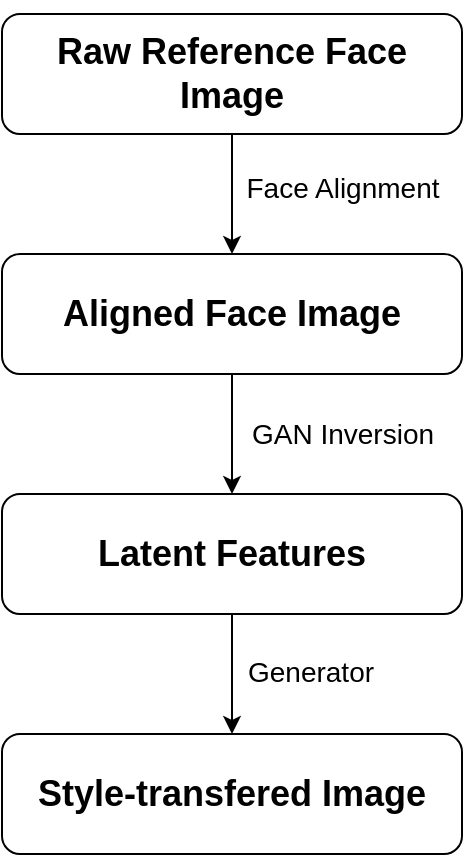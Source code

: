 <mxfile>
    <diagram id="6iw_RZE9-BXgiEtmnTba" name="Page-1">
        <mxGraphModel dx="666" dy="548" grid="1" gridSize="10" guides="1" tooltips="1" connect="1" arrows="1" fold="1" page="1" pageScale="1" pageWidth="850" pageHeight="1100" math="0" shadow="0">
            <root>
                <mxCell id="0"/>
                <mxCell id="1" parent="0"/>
                <mxCell id="2" value="&lt;h2&gt;Raw Reference Face Image&lt;/h2&gt;" style="rounded=1;whiteSpace=wrap;html=1;" vertex="1" parent="1">
                    <mxGeometry x="110" y="40" width="230" height="60" as="geometry"/>
                </mxCell>
                <mxCell id="3" value="&lt;h2&gt;Aligned Face Image&lt;/h2&gt;" style="rounded=1;whiteSpace=wrap;html=1;" vertex="1" parent="1">
                    <mxGeometry x="110" y="160" width="230" height="60" as="geometry"/>
                </mxCell>
                <mxCell id="4" value="" style="endArrow=classic;html=1;exitX=0.5;exitY=1;exitDx=0;exitDy=0;entryX=0.5;entryY=0;entryDx=0;entryDy=0;" edge="1" parent="1" source="2" target="3">
                    <mxGeometry width="50" height="50" relative="1" as="geometry">
                        <mxPoint x="320" y="250" as="sourcePoint"/>
                        <mxPoint x="370" y="200" as="targetPoint"/>
                    </mxGeometry>
                </mxCell>
                <mxCell id="6" value="Face Alignment" style="edgeLabel;html=1;align=center;verticalAlign=middle;resizable=0;points=[];fontSize=14;" vertex="1" connectable="0" parent="4">
                    <mxGeometry x="-0.429" y="-2" relative="1" as="geometry">
                        <mxPoint x="57" y="10" as="offset"/>
                    </mxGeometry>
                </mxCell>
                <mxCell id="12" style="edgeStyle=none;html=1;exitX=0.5;exitY=1;exitDx=0;exitDy=0;entryX=0.5;entryY=0;entryDx=0;entryDy=0;" edge="1" parent="1" source="7" target="10">
                    <mxGeometry relative="1" as="geometry"/>
                </mxCell>
                <mxCell id="7" value="&lt;h2&gt;Latent Features&lt;/h2&gt;" style="rounded=1;whiteSpace=wrap;html=1;" vertex="1" parent="1">
                    <mxGeometry x="110" y="280" width="230" height="60" as="geometry"/>
                </mxCell>
                <mxCell id="8" value="" style="endArrow=classic;html=1;exitX=0.5;exitY=1;exitDx=0;exitDy=0;entryX=0.5;entryY=0;entryDx=0;entryDy=0;" edge="1" parent="1" source="3" target="7">
                    <mxGeometry width="50" height="50" relative="1" as="geometry">
                        <mxPoint x="320" y="200" as="sourcePoint"/>
                        <mxPoint x="370" y="150" as="targetPoint"/>
                    </mxGeometry>
                </mxCell>
                <mxCell id="9" value="GAN Inversion" style="edgeLabel;html=1;align=center;verticalAlign=middle;resizable=0;points=[];fontSize=14;" vertex="1" connectable="0" parent="8">
                    <mxGeometry x="-0.416" relative="1" as="geometry">
                        <mxPoint x="55" y="12" as="offset"/>
                    </mxGeometry>
                </mxCell>
                <mxCell id="10" value="&lt;h2&gt;Style-transfered Image&lt;/h2&gt;" style="rounded=1;whiteSpace=wrap;html=1;" vertex="1" parent="1">
                    <mxGeometry x="110" y="400" width="230" height="60" as="geometry"/>
                </mxCell>
                <mxCell id="11" value="&lt;font style=&quot;font-size: 14px&quot;&gt;Generator&lt;/font&gt;" style="edgeLabel;html=1;align=center;verticalAlign=middle;resizable=0;points=[];" vertex="1" connectable="0" parent="1">
                    <mxGeometry x="280" y="370" as="geometry">
                        <mxPoint x="-16" y="-1" as="offset"/>
                    </mxGeometry>
                </mxCell>
            </root>
        </mxGraphModel>
    </diagram>
</mxfile>